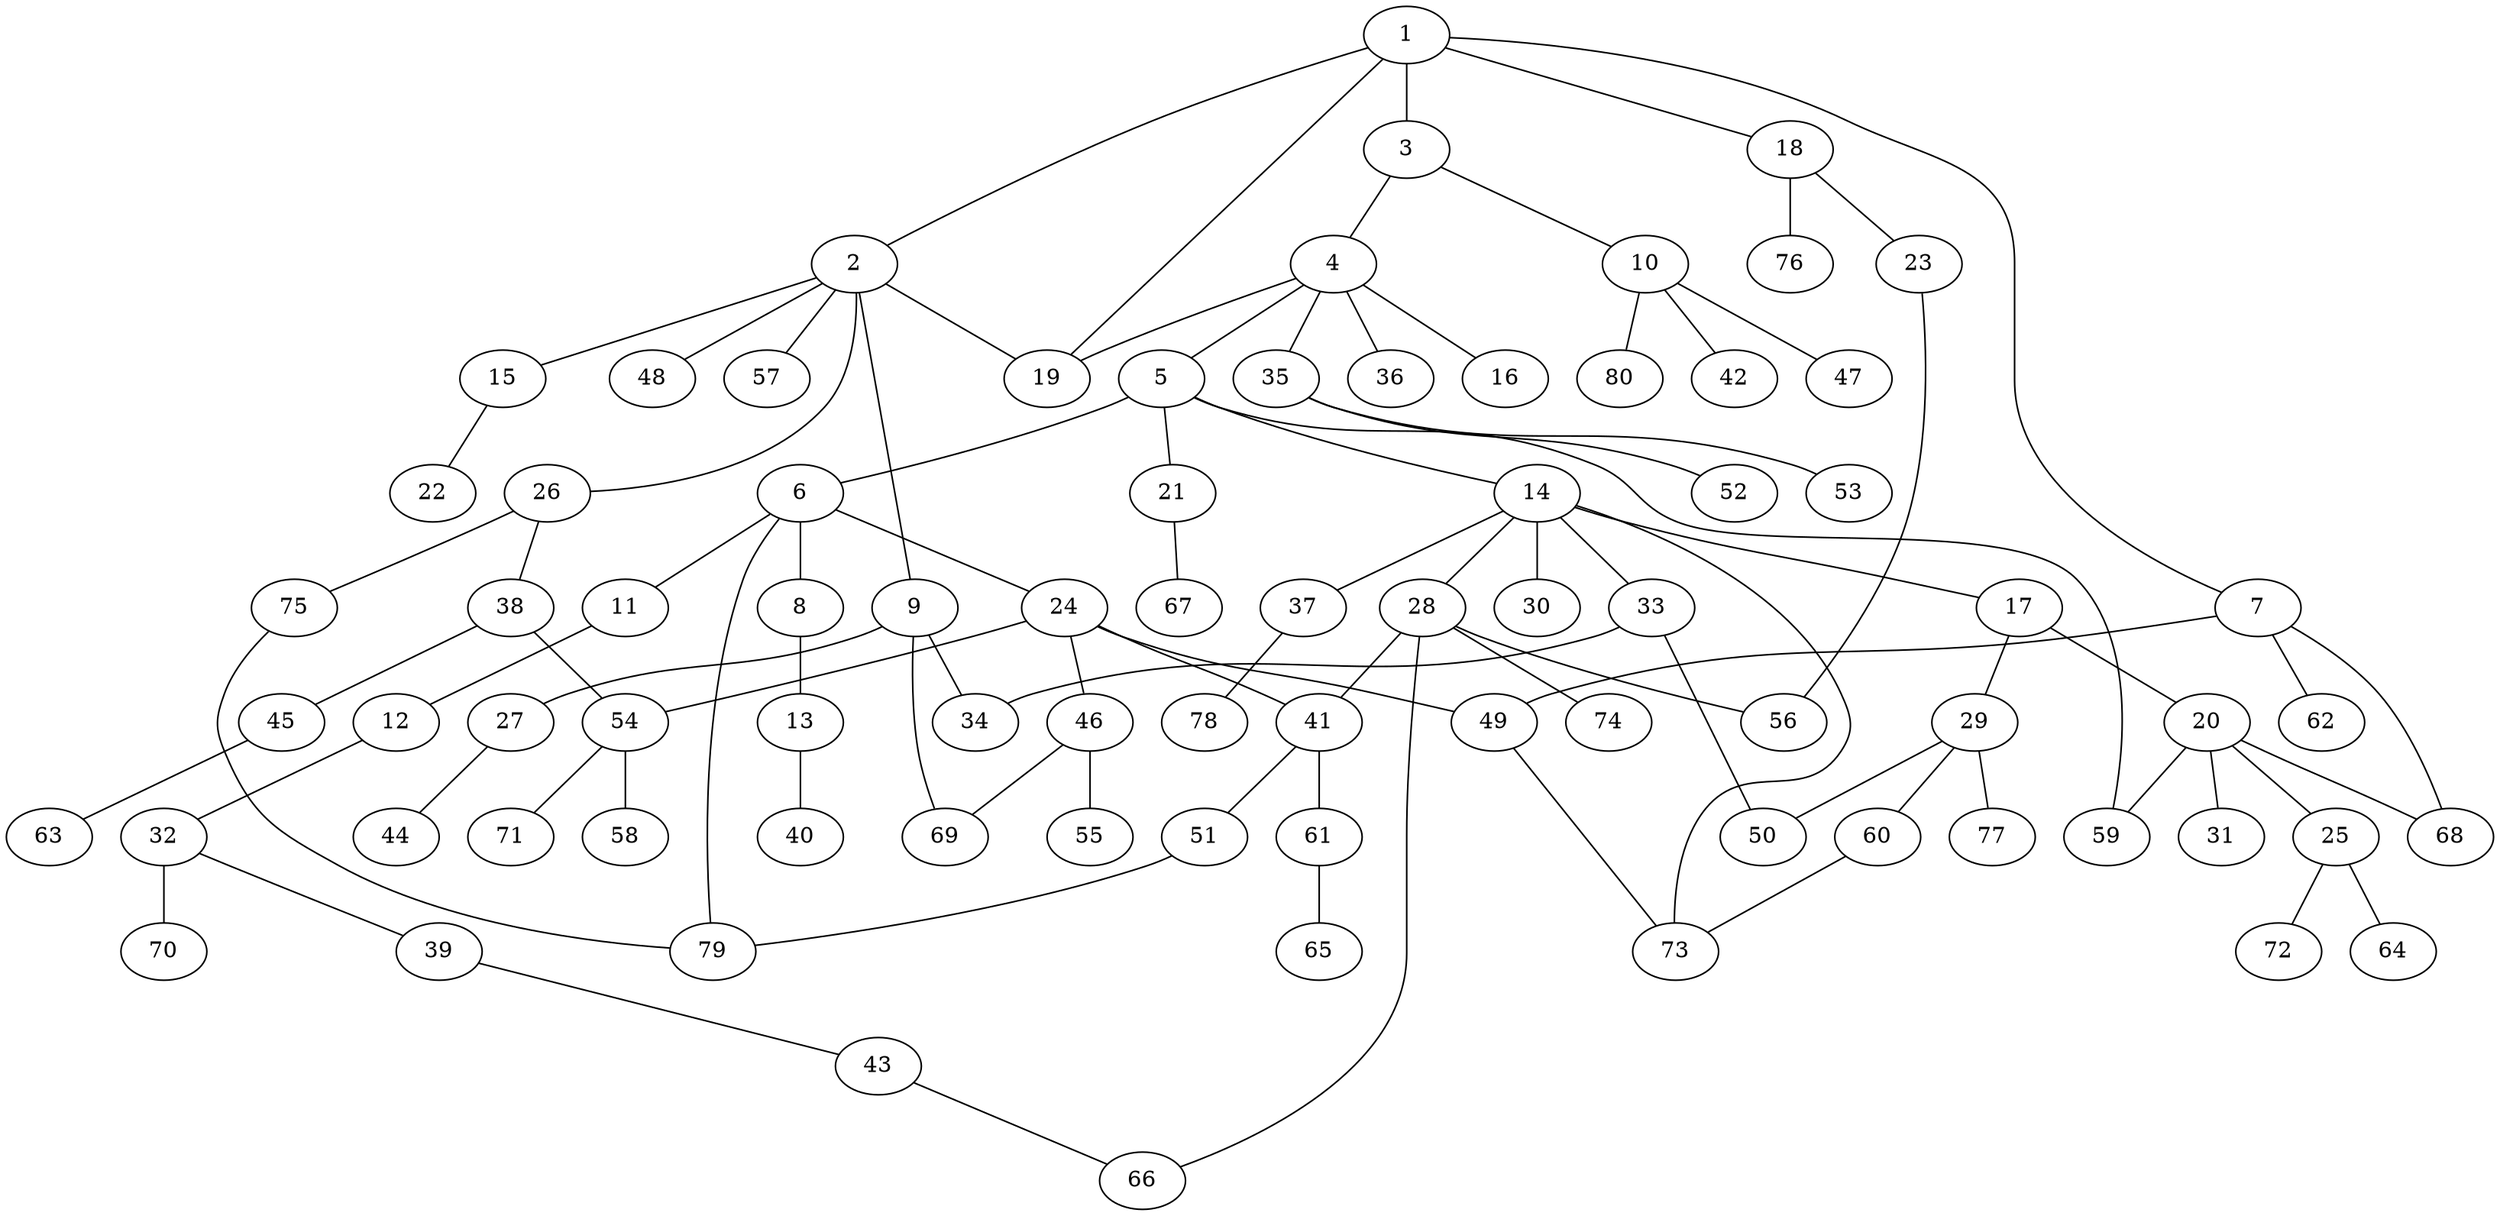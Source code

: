 graph graphname {1--2
1--3
1--7
1--18
1--19
2--9
2--15
2--19
2--26
2--48
2--57
3--4
3--10
4--5
4--16
4--19
4--35
4--36
5--6
5--14
5--21
5--59
6--8
6--11
6--24
6--79
7--49
7--62
7--68
8--13
9--27
9--34
9--69
10--42
10--47
10--80
11--12
12--32
13--40
14--17
14--28
14--30
14--33
14--37
14--73
15--22
17--20
17--29
18--23
18--76
20--25
20--31
20--59
20--68
21--67
23--56
24--41
24--46
24--49
24--54
25--64
25--72
26--38
26--75
27--44
28--41
28--56
28--66
28--74
29--50
29--60
29--77
32--39
32--70
33--34
33--50
35--52
35--53
37--78
38--45
38--54
39--43
41--51
41--61
43--66
45--63
46--55
46--69
49--73
51--79
54--58
54--71
60--73
61--65
75--79
}